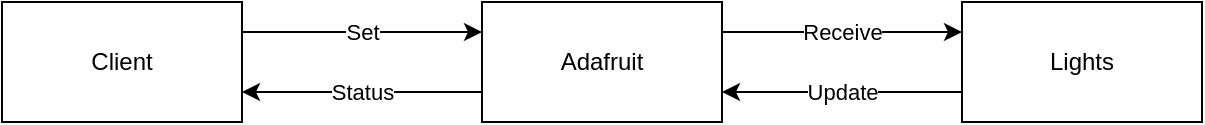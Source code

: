 <mxfile version="13.0.3" type="device" pages="2"><diagram id="Om_DBsRsGxl3KSOw_6Pe" name="Page-1"><mxGraphModel dx="1422" dy="822" grid="1" gridSize="10" guides="1" tooltips="1" connect="1" arrows="1" fold="1" page="1" pageScale="1" pageWidth="850" pageHeight="1100" math="0" shadow="0"><root><mxCell id="0"/><mxCell id="1" parent="0"/><mxCell id="4BC7B9J-VT_OxKPw71Hm-4" value="Set" style="edgeStyle=orthogonalEdgeStyle;rounded=0;orthogonalLoop=1;jettySize=auto;html=1;exitX=1;exitY=0.25;exitDx=0;exitDy=0;entryX=0;entryY=0.25;entryDx=0;entryDy=0;" edge="1" parent="1" source="4BC7B9J-VT_OxKPw71Hm-1" target="4BC7B9J-VT_OxKPw71Hm-2"><mxGeometry relative="1" as="geometry"/></mxCell><mxCell id="4BC7B9J-VT_OxKPw71Hm-1" value="Client" style="rounded=0;whiteSpace=wrap;html=1;" vertex="1" parent="1"><mxGeometry x="40" y="200" width="120" height="60" as="geometry"/></mxCell><mxCell id="4BC7B9J-VT_OxKPw71Hm-5" value="Receive" style="edgeStyle=orthogonalEdgeStyle;rounded=0;orthogonalLoop=1;jettySize=auto;html=1;exitX=1;exitY=0.25;exitDx=0;exitDy=0;entryX=0;entryY=0.25;entryDx=0;entryDy=0;" edge="1" parent="1" source="4BC7B9J-VT_OxKPw71Hm-2" target="4BC7B9J-VT_OxKPw71Hm-3"><mxGeometry relative="1" as="geometry"/></mxCell><mxCell id="4BC7B9J-VT_OxKPw71Hm-7" value="Status" style="edgeStyle=orthogonalEdgeStyle;rounded=0;orthogonalLoop=1;jettySize=auto;html=1;exitX=0;exitY=0.75;exitDx=0;exitDy=0;entryX=1;entryY=0.75;entryDx=0;entryDy=0;" edge="1" parent="1" source="4BC7B9J-VT_OxKPw71Hm-2" target="4BC7B9J-VT_OxKPw71Hm-1"><mxGeometry relative="1" as="geometry"/></mxCell><mxCell id="4BC7B9J-VT_OxKPw71Hm-2" value="Adafruit" style="rounded=0;whiteSpace=wrap;html=1;" vertex="1" parent="1"><mxGeometry x="280" y="200" width="120" height="60" as="geometry"/></mxCell><mxCell id="4BC7B9J-VT_OxKPw71Hm-6" value="Update" style="edgeStyle=orthogonalEdgeStyle;rounded=0;orthogonalLoop=1;jettySize=auto;html=1;exitX=0;exitY=0.75;exitDx=0;exitDy=0;entryX=1;entryY=0.75;entryDx=0;entryDy=0;" edge="1" parent="1" source="4BC7B9J-VT_OxKPw71Hm-3" target="4BC7B9J-VT_OxKPw71Hm-2"><mxGeometry relative="1" as="geometry"/></mxCell><mxCell id="4BC7B9J-VT_OxKPw71Hm-3" value="Lights" style="rounded=0;whiteSpace=wrap;html=1;" vertex="1" parent="1"><mxGeometry x="520" y="200" width="120" height="60" as="geometry"/></mxCell></root></mxGraphModel></diagram><diagram id="vfO2hax-erH6krpR08ku" name="Page-2"><mxGraphModel dx="1422" dy="822" grid="1" gridSize="10" guides="1" tooltips="1" connect="1" arrows="1" fold="1" page="1" pageScale="1" pageWidth="850" pageHeight="1100" math="0" shadow="0"><root><mxCell id="WpA0ZLt7r3MI52a1jbr7-0"/><mxCell id="WpA0ZLt7r3MI52a1jbr7-1" parent="WpA0ZLt7r3MI52a1jbr7-0"/><mxCell id="WpA0ZLt7r3MI52a1jbr7-5" value="Send" style="edgeStyle=orthogonalEdgeStyle;rounded=0;orthogonalLoop=1;jettySize=auto;html=1;exitX=1;exitY=0.5;exitDx=0;exitDy=0;entryX=0;entryY=0.5;entryDx=0;entryDy=0;" edge="1" parent="WpA0ZLt7r3MI52a1jbr7-1" source="WpA0ZLt7r3MI52a1jbr7-2" target="WpA0ZLt7r3MI52a1jbr7-3"><mxGeometry relative="1" as="geometry"/></mxCell><mxCell id="WpA0ZLt7r3MI52a1jbr7-2" value="Distribution Generator" style="rounded=0;whiteSpace=wrap;html=1;" vertex="1" parent="WpA0ZLt7r3MI52a1jbr7-1"><mxGeometry x="40" y="160" width="120" height="60" as="geometry"/></mxCell><mxCell id="WpA0ZLt7r3MI52a1jbr7-6" value="Receive" style="edgeStyle=orthogonalEdgeStyle;rounded=0;orthogonalLoop=1;jettySize=auto;html=1;exitX=1;exitY=0.25;exitDx=0;exitDy=0;entryX=0;entryY=0.25;entryDx=0;entryDy=0;" edge="1" parent="WpA0ZLt7r3MI52a1jbr7-1" source="WpA0ZLt7r3MI52a1jbr7-3" target="WpA0ZLt7r3MI52a1jbr7-4"><mxGeometry relative="1" as="geometry"/></mxCell><mxCell id="WpA0ZLt7r3MI52a1jbr7-3" value="Adafruit" style="rounded=0;whiteSpace=wrap;html=1;" vertex="1" parent="WpA0ZLt7r3MI52a1jbr7-1"><mxGeometry x="280" y="160" width="120" height="60" as="geometry"/></mxCell><mxCell id="WpA0ZLt7r3MI52a1jbr7-7" value="Update" style="edgeStyle=orthogonalEdgeStyle;rounded=0;orthogonalLoop=1;jettySize=auto;html=1;exitX=0;exitY=0.75;exitDx=0;exitDy=0;entryX=1;entryY=0.75;entryDx=0;entryDy=0;" edge="1" parent="WpA0ZLt7r3MI52a1jbr7-1" source="WpA0ZLt7r3MI52a1jbr7-4" target="WpA0ZLt7r3MI52a1jbr7-3"><mxGeometry relative="1" as="geometry"/></mxCell><mxCell id="WpA0ZLt7r3MI52a1jbr7-4" value="Lights" style="rounded=0;whiteSpace=wrap;html=1;" vertex="1" parent="WpA0ZLt7r3MI52a1jbr7-1"><mxGeometry x="520" y="160" width="120" height="60" as="geometry"/></mxCell></root></mxGraphModel></diagram></mxfile>
